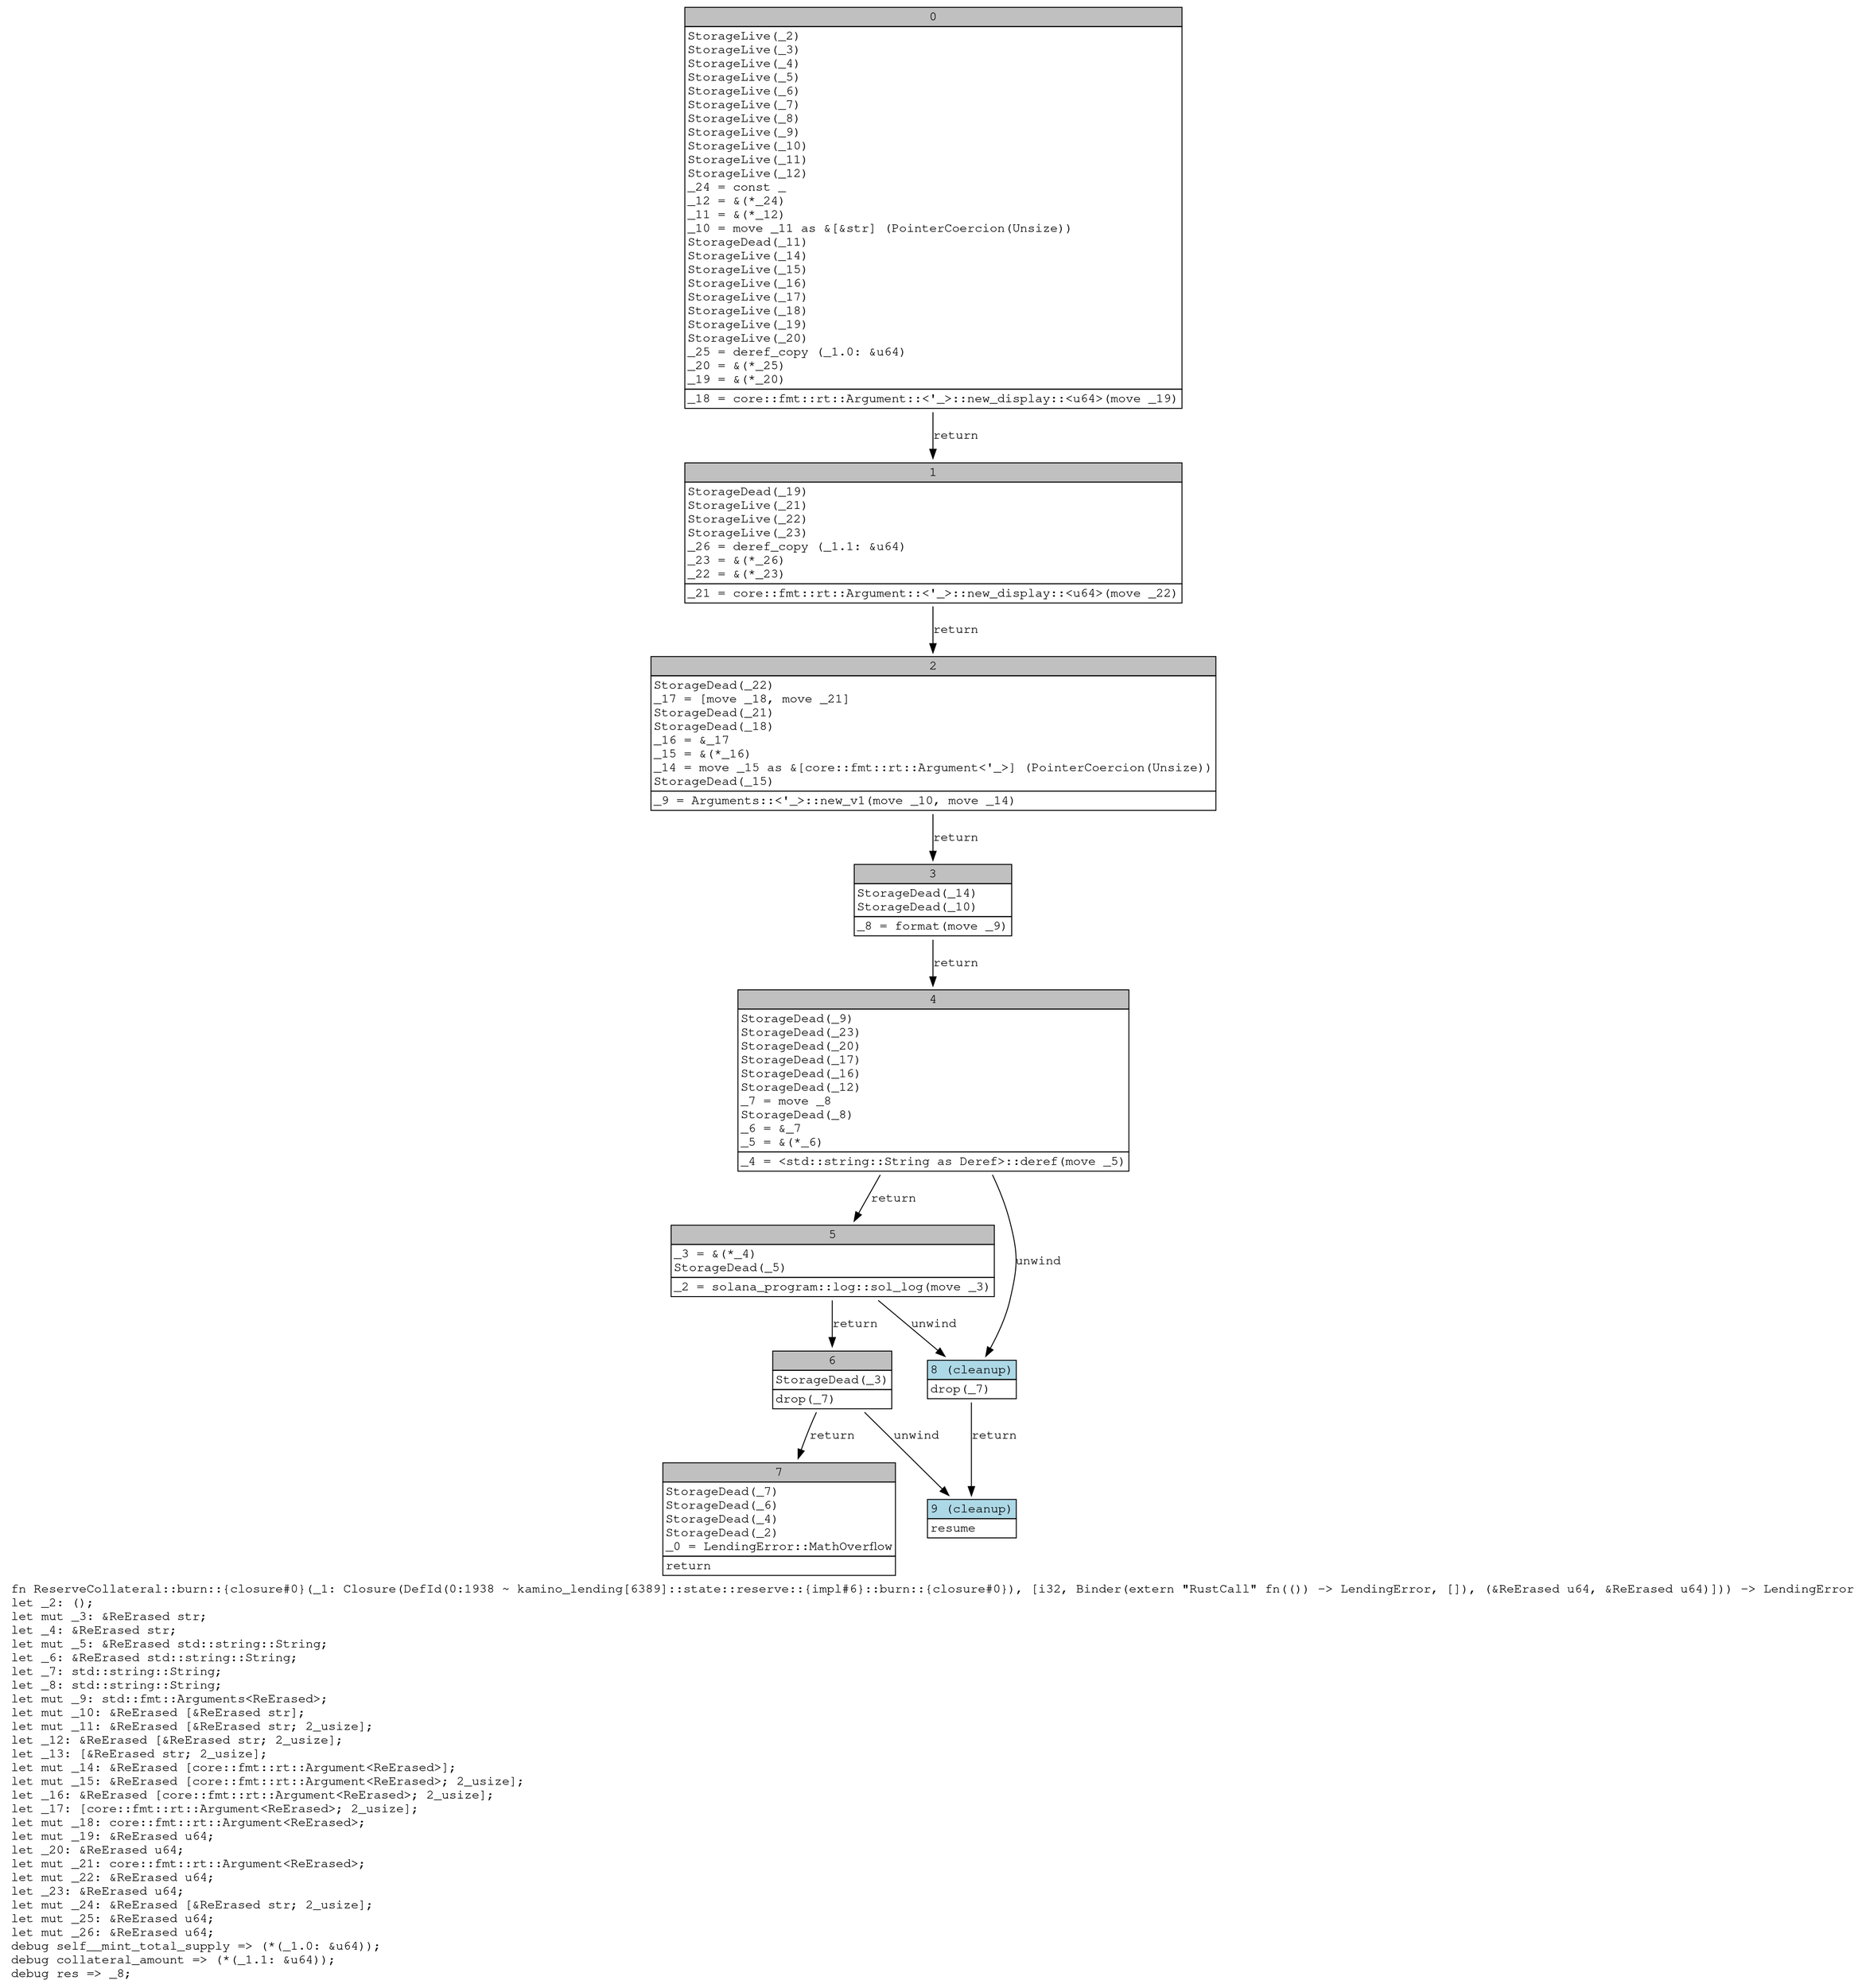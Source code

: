 digraph Mir_0_1938 {
    graph [fontname="Courier, monospace"];
    node [fontname="Courier, monospace"];
    edge [fontname="Courier, monospace"];
    label=<fn ReserveCollateral::burn::{closure#0}(_1: Closure(DefId(0:1938 ~ kamino_lending[6389]::state::reserve::{impl#6}::burn::{closure#0}), [i32, Binder(extern &quot;RustCall&quot; fn(()) -&gt; LendingError, []), (&amp;ReErased u64, &amp;ReErased u64)])) -&gt; LendingError<br align="left"/>let _2: ();<br align="left"/>let mut _3: &amp;ReErased str;<br align="left"/>let _4: &amp;ReErased str;<br align="left"/>let mut _5: &amp;ReErased std::string::String;<br align="left"/>let _6: &amp;ReErased std::string::String;<br align="left"/>let _7: std::string::String;<br align="left"/>let _8: std::string::String;<br align="left"/>let mut _9: std::fmt::Arguments&lt;ReErased&gt;;<br align="left"/>let mut _10: &amp;ReErased [&amp;ReErased str];<br align="left"/>let mut _11: &amp;ReErased [&amp;ReErased str; 2_usize];<br align="left"/>let _12: &amp;ReErased [&amp;ReErased str; 2_usize];<br align="left"/>let _13: [&amp;ReErased str; 2_usize];<br align="left"/>let mut _14: &amp;ReErased [core::fmt::rt::Argument&lt;ReErased&gt;];<br align="left"/>let mut _15: &amp;ReErased [core::fmt::rt::Argument&lt;ReErased&gt;; 2_usize];<br align="left"/>let _16: &amp;ReErased [core::fmt::rt::Argument&lt;ReErased&gt;; 2_usize];<br align="left"/>let _17: [core::fmt::rt::Argument&lt;ReErased&gt;; 2_usize];<br align="left"/>let mut _18: core::fmt::rt::Argument&lt;ReErased&gt;;<br align="left"/>let mut _19: &amp;ReErased u64;<br align="left"/>let _20: &amp;ReErased u64;<br align="left"/>let mut _21: core::fmt::rt::Argument&lt;ReErased&gt;;<br align="left"/>let mut _22: &amp;ReErased u64;<br align="left"/>let _23: &amp;ReErased u64;<br align="left"/>let mut _24: &amp;ReErased [&amp;ReErased str; 2_usize];<br align="left"/>let mut _25: &amp;ReErased u64;<br align="left"/>let mut _26: &amp;ReErased u64;<br align="left"/>debug self__mint_total_supply =&gt; (*(_1.0: &amp;u64));<br align="left"/>debug collateral_amount =&gt; (*(_1.1: &amp;u64));<br align="left"/>debug res =&gt; _8;<br align="left"/>>;
    bb0__0_1938 [shape="none", label=<<table border="0" cellborder="1" cellspacing="0"><tr><td bgcolor="gray" align="center" colspan="1">0</td></tr><tr><td align="left" balign="left">StorageLive(_2)<br/>StorageLive(_3)<br/>StorageLive(_4)<br/>StorageLive(_5)<br/>StorageLive(_6)<br/>StorageLive(_7)<br/>StorageLive(_8)<br/>StorageLive(_9)<br/>StorageLive(_10)<br/>StorageLive(_11)<br/>StorageLive(_12)<br/>_24 = const _<br/>_12 = &amp;(*_24)<br/>_11 = &amp;(*_12)<br/>_10 = move _11 as &amp;[&amp;str] (PointerCoercion(Unsize))<br/>StorageDead(_11)<br/>StorageLive(_14)<br/>StorageLive(_15)<br/>StorageLive(_16)<br/>StorageLive(_17)<br/>StorageLive(_18)<br/>StorageLive(_19)<br/>StorageLive(_20)<br/>_25 = deref_copy (_1.0: &amp;u64)<br/>_20 = &amp;(*_25)<br/>_19 = &amp;(*_20)<br/></td></tr><tr><td align="left">_18 = core::fmt::rt::Argument::&lt;'_&gt;::new_display::&lt;u64&gt;(move _19)</td></tr></table>>];
    bb1__0_1938 [shape="none", label=<<table border="0" cellborder="1" cellspacing="0"><tr><td bgcolor="gray" align="center" colspan="1">1</td></tr><tr><td align="left" balign="left">StorageDead(_19)<br/>StorageLive(_21)<br/>StorageLive(_22)<br/>StorageLive(_23)<br/>_26 = deref_copy (_1.1: &amp;u64)<br/>_23 = &amp;(*_26)<br/>_22 = &amp;(*_23)<br/></td></tr><tr><td align="left">_21 = core::fmt::rt::Argument::&lt;'_&gt;::new_display::&lt;u64&gt;(move _22)</td></tr></table>>];
    bb2__0_1938 [shape="none", label=<<table border="0" cellborder="1" cellspacing="0"><tr><td bgcolor="gray" align="center" colspan="1">2</td></tr><tr><td align="left" balign="left">StorageDead(_22)<br/>_17 = [move _18, move _21]<br/>StorageDead(_21)<br/>StorageDead(_18)<br/>_16 = &amp;_17<br/>_15 = &amp;(*_16)<br/>_14 = move _15 as &amp;[core::fmt::rt::Argument&lt;'_&gt;] (PointerCoercion(Unsize))<br/>StorageDead(_15)<br/></td></tr><tr><td align="left">_9 = Arguments::&lt;'_&gt;::new_v1(move _10, move _14)</td></tr></table>>];
    bb3__0_1938 [shape="none", label=<<table border="0" cellborder="1" cellspacing="0"><tr><td bgcolor="gray" align="center" colspan="1">3</td></tr><tr><td align="left" balign="left">StorageDead(_14)<br/>StorageDead(_10)<br/></td></tr><tr><td align="left">_8 = format(move _9)</td></tr></table>>];
    bb4__0_1938 [shape="none", label=<<table border="0" cellborder="1" cellspacing="0"><tr><td bgcolor="gray" align="center" colspan="1">4</td></tr><tr><td align="left" balign="left">StorageDead(_9)<br/>StorageDead(_23)<br/>StorageDead(_20)<br/>StorageDead(_17)<br/>StorageDead(_16)<br/>StorageDead(_12)<br/>_7 = move _8<br/>StorageDead(_8)<br/>_6 = &amp;_7<br/>_5 = &amp;(*_6)<br/></td></tr><tr><td align="left">_4 = &lt;std::string::String as Deref&gt;::deref(move _5)</td></tr></table>>];
    bb5__0_1938 [shape="none", label=<<table border="0" cellborder="1" cellspacing="0"><tr><td bgcolor="gray" align="center" colspan="1">5</td></tr><tr><td align="left" balign="left">_3 = &amp;(*_4)<br/>StorageDead(_5)<br/></td></tr><tr><td align="left">_2 = solana_program::log::sol_log(move _3)</td></tr></table>>];
    bb6__0_1938 [shape="none", label=<<table border="0" cellborder="1" cellspacing="0"><tr><td bgcolor="gray" align="center" colspan="1">6</td></tr><tr><td align="left" balign="left">StorageDead(_3)<br/></td></tr><tr><td align="left">drop(_7)</td></tr></table>>];
    bb7__0_1938 [shape="none", label=<<table border="0" cellborder="1" cellspacing="0"><tr><td bgcolor="gray" align="center" colspan="1">7</td></tr><tr><td align="left" balign="left">StorageDead(_7)<br/>StorageDead(_6)<br/>StorageDead(_4)<br/>StorageDead(_2)<br/>_0 = LendingError::MathOverflow<br/></td></tr><tr><td align="left">return</td></tr></table>>];
    bb8__0_1938 [shape="none", label=<<table border="0" cellborder="1" cellspacing="0"><tr><td bgcolor="lightblue" align="center" colspan="1">8 (cleanup)</td></tr><tr><td align="left">drop(_7)</td></tr></table>>];
    bb9__0_1938 [shape="none", label=<<table border="0" cellborder="1" cellspacing="0"><tr><td bgcolor="lightblue" align="center" colspan="1">9 (cleanup)</td></tr><tr><td align="left">resume</td></tr></table>>];
    bb0__0_1938 -> bb1__0_1938 [label="return"];
    bb1__0_1938 -> bb2__0_1938 [label="return"];
    bb2__0_1938 -> bb3__0_1938 [label="return"];
    bb3__0_1938 -> bb4__0_1938 [label="return"];
    bb4__0_1938 -> bb5__0_1938 [label="return"];
    bb4__0_1938 -> bb8__0_1938 [label="unwind"];
    bb5__0_1938 -> bb6__0_1938 [label="return"];
    bb5__0_1938 -> bb8__0_1938 [label="unwind"];
    bb6__0_1938 -> bb7__0_1938 [label="return"];
    bb6__0_1938 -> bb9__0_1938 [label="unwind"];
    bb8__0_1938 -> bb9__0_1938 [label="return"];
}
